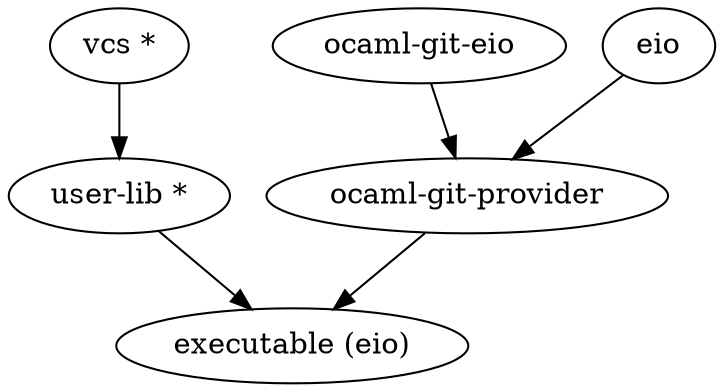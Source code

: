 digraph G {
    "vcs *" -> "user-lib *";
    "user-lib *" -> "executable (eio)";
    "ocaml-git-eio" -> "ocaml-git-provider";
    eio -> "ocaml-git-provider";
    "ocaml-git-provider" -> "executable (eio)";
}
